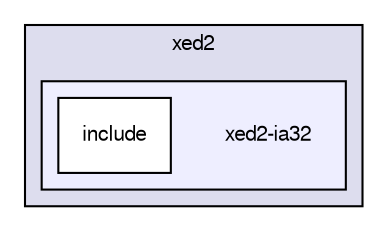 digraph G {
  bgcolor=transparent;
  compound=true
  node [ fontsize="10", fontname="FreeSans"];
  edge [ labelfontsize="10", labelfontname="FreeSans"];
  subgraph clusterdir_0277bd4601ee6c31034924754cae7495 {
    graph [ bgcolor="#ddddee", pencolor="black", label="xed2" fontname="FreeSans", fontsize="10", URL="dir_0277bd4601ee6c31034924754cae7495.html"]
  subgraph clusterdir_05e0ad34a2706acb4f73624c38c2a107 {
    graph [ bgcolor="#eeeeff", pencolor="black", label="" URL="dir_05e0ad34a2706acb4f73624c38c2a107.html"];
    dir_05e0ad34a2706acb4f73624c38c2a107 [shape=plaintext label="xed2-ia32"];
    dir_f86fba19af9dbb3e8d51a2bdea785276 [shape=box label="include" color="black" fillcolor="white" style="filled" URL="dir_f86fba19af9dbb3e8d51a2bdea785276.html"];
  }
  }
}
